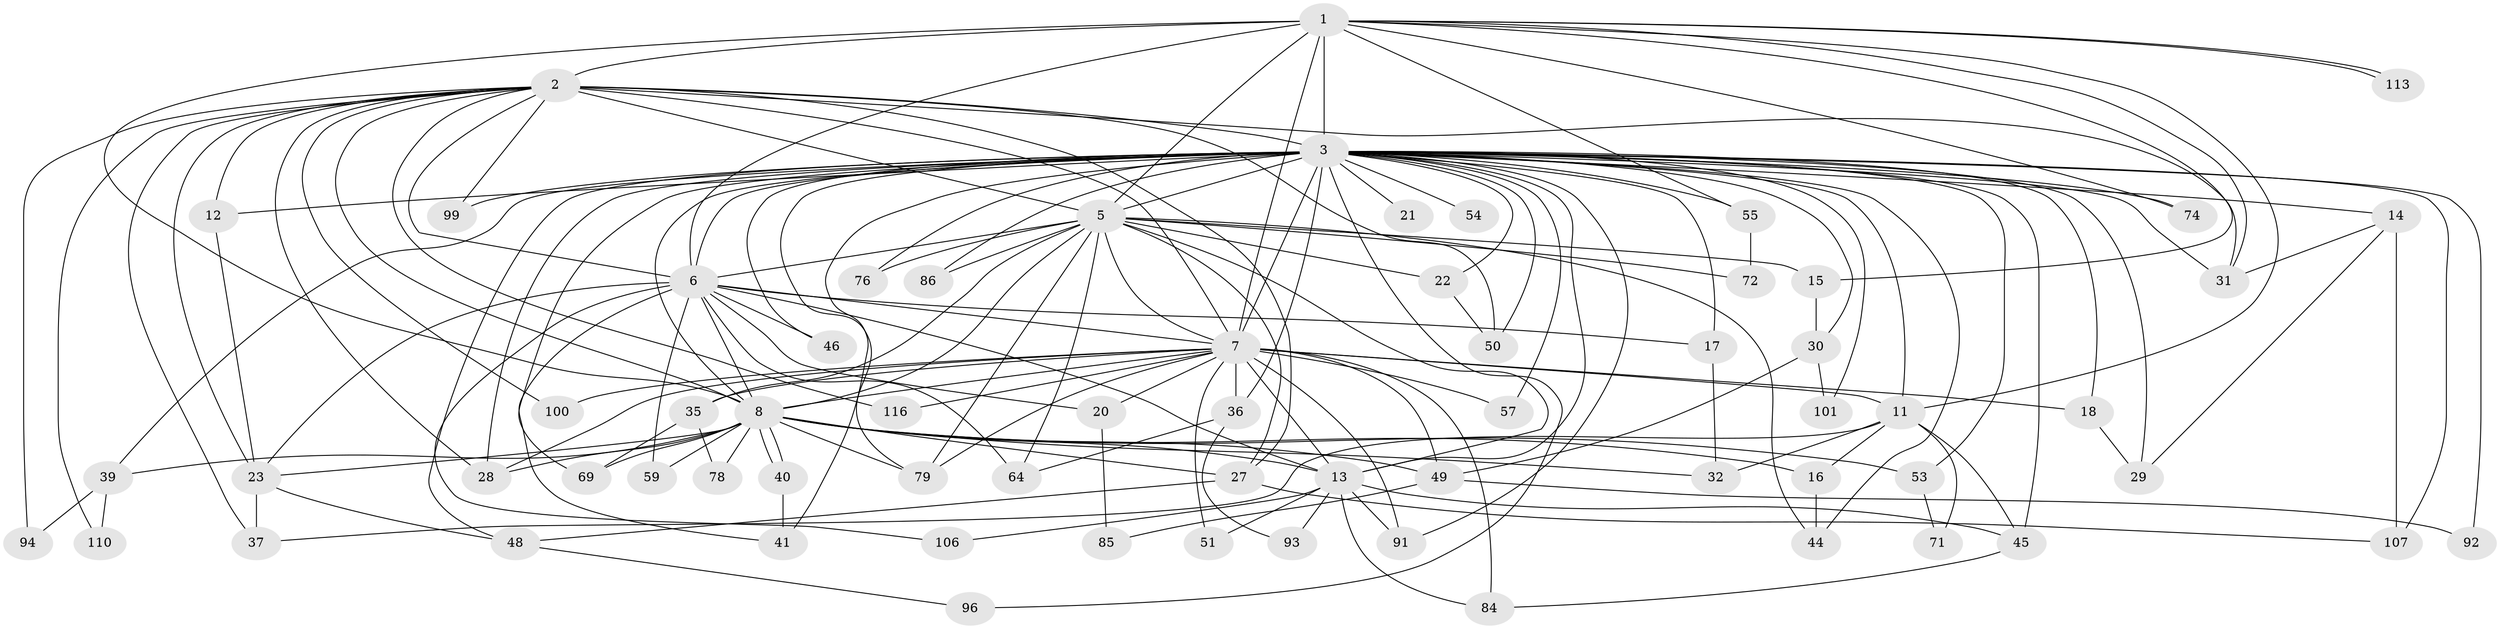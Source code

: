 // original degree distribution, {20: 0.007407407407407408, 24: 0.007407407407407408, 32: 0.007407407407407408, 16: 0.007407407407407408, 22: 0.007407407407407408, 19: 0.007407407407407408, 28: 0.014814814814814815, 31: 0.007407407407407408, 14: 0.007407407407407408, 9: 0.007407407407407408, 4: 0.0962962962962963, 8: 0.007407407407407408, 5: 0.05185185185185185, 3: 0.2740740740740741, 2: 0.4740740740740741, 6: 0.007407407407407408, 7: 0.007407407407407408}
// Generated by graph-tools (version 1.1) at 2025/13/03/09/25 04:13:49]
// undirected, 67 vertices, 165 edges
graph export_dot {
graph [start="1"]
  node [color=gray90,style=filled];
  1;
  2;
  3 [super="+102+75+115+121+127+128+25+63+65+19+43+9+52+4"];
  5 [super="+42"];
  6 [super="+68+24"];
  7;
  8;
  11;
  12 [super="+82"];
  13 [super="+34"];
  14;
  15;
  16 [super="+47"];
  17;
  18;
  20;
  21;
  22 [super="+58"];
  23 [super="+60+26"];
  27 [super="+131+38"];
  28 [super="+130+111"];
  29 [super="+97"];
  30 [super="+33+104"];
  31 [super="+67"];
  32 [super="+89"];
  35 [super="+73"];
  36;
  37;
  39;
  40;
  41 [super="+95"];
  44;
  45 [super="+122+62"];
  46;
  48;
  49;
  50;
  51;
  53;
  54;
  55;
  57 [super="+80"];
  59;
  64 [super="+133"];
  69;
  71;
  72;
  74;
  76;
  78;
  79 [super="+117"];
  84;
  85;
  86;
  91 [super="+125"];
  92;
  93;
  94;
  96;
  99;
  100;
  101;
  106;
  107 [super="+109"];
  110;
  113;
  116;
  1 -- 2;
  1 -- 3 [weight=8];
  1 -- 5;
  1 -- 6;
  1 -- 7;
  1 -- 8;
  1 -- 11;
  1 -- 15;
  1 -- 31;
  1 -- 55;
  1 -- 74;
  1 -- 113;
  1 -- 113;
  2 -- 3 [weight=7];
  2 -- 5;
  2 -- 6;
  2 -- 7;
  2 -- 8;
  2 -- 12;
  2 -- 23;
  2 -- 27;
  2 -- 28;
  2 -- 31;
  2 -- 37;
  2 -- 50;
  2 -- 94;
  2 -- 99;
  2 -- 100;
  2 -- 110;
  2 -- 116;
  3 -- 5 [weight=6];
  3 -- 6 [weight=7];
  3 -- 7 [weight=7];
  3 -- 8 [weight=6];
  3 -- 12 [weight=2];
  3 -- 14 [weight=2];
  3 -- 17 [weight=3];
  3 -- 21 [weight=2];
  3 -- 22;
  3 -- 28;
  3 -- 50;
  3 -- 57 [weight=2];
  3 -- 74;
  3 -- 91 [weight=2];
  3 -- 45 [weight=3];
  3 -- 11 [weight=2];
  3 -- 79;
  3 -- 36 [weight=2];
  3 -- 101;
  3 -- 53;
  3 -- 54 [weight=2];
  3 -- 13 [weight=2];
  3 -- 31 [weight=3];
  3 -- 69;
  3 -- 76;
  3 -- 86;
  3 -- 92;
  3 -- 30 [weight=2];
  3 -- 39;
  3 -- 41;
  3 -- 46;
  3 -- 55;
  3 -- 96;
  3 -- 18;
  3 -- 29;
  3 -- 99;
  3 -- 107;
  3 -- 44;
  3 -- 48;
  5 -- 6;
  5 -- 7;
  5 -- 8 [weight=2];
  5 -- 13;
  5 -- 15;
  5 -- 22;
  5 -- 27;
  5 -- 35;
  5 -- 44;
  5 -- 64;
  5 -- 72;
  5 -- 79;
  5 -- 86;
  5 -- 76;
  6 -- 7 [weight=2];
  6 -- 8;
  6 -- 13;
  6 -- 20;
  6 -- 41;
  6 -- 46;
  6 -- 59;
  6 -- 64;
  6 -- 106;
  6 -- 23;
  6 -- 17;
  7 -- 8;
  7 -- 11;
  7 -- 18;
  7 -- 20;
  7 -- 35;
  7 -- 36;
  7 -- 49;
  7 -- 51;
  7 -- 57;
  7 -- 79;
  7 -- 84;
  7 -- 91;
  7 -- 100;
  7 -- 116;
  7 -- 28;
  7 -- 13;
  8 -- 16 [weight=2];
  8 -- 23;
  8 -- 32;
  8 -- 39;
  8 -- 40;
  8 -- 40;
  8 -- 49;
  8 -- 53;
  8 -- 59;
  8 -- 69;
  8 -- 78;
  8 -- 79;
  8 -- 28;
  8 -- 27;
  8 -- 13;
  11 -- 16;
  11 -- 32;
  11 -- 37;
  11 -- 45;
  11 -- 71;
  12 -- 23;
  13 -- 93;
  13 -- 45;
  13 -- 51;
  13 -- 84;
  13 -- 106;
  13 -- 91;
  14 -- 107;
  14 -- 29;
  14 -- 31;
  15 -- 30;
  16 -- 44;
  17 -- 32;
  18 -- 29;
  20 -- 85;
  22 -- 50;
  23 -- 48;
  23 -- 37;
  27 -- 48;
  27 -- 107;
  30 -- 101;
  30 -- 49;
  35 -- 69;
  35 -- 78;
  36 -- 93;
  36 -- 64;
  39 -- 94;
  39 -- 110;
  40 -- 41;
  45 -- 84;
  48 -- 96;
  49 -- 85;
  49 -- 92;
  53 -- 71;
  55 -- 72;
}
